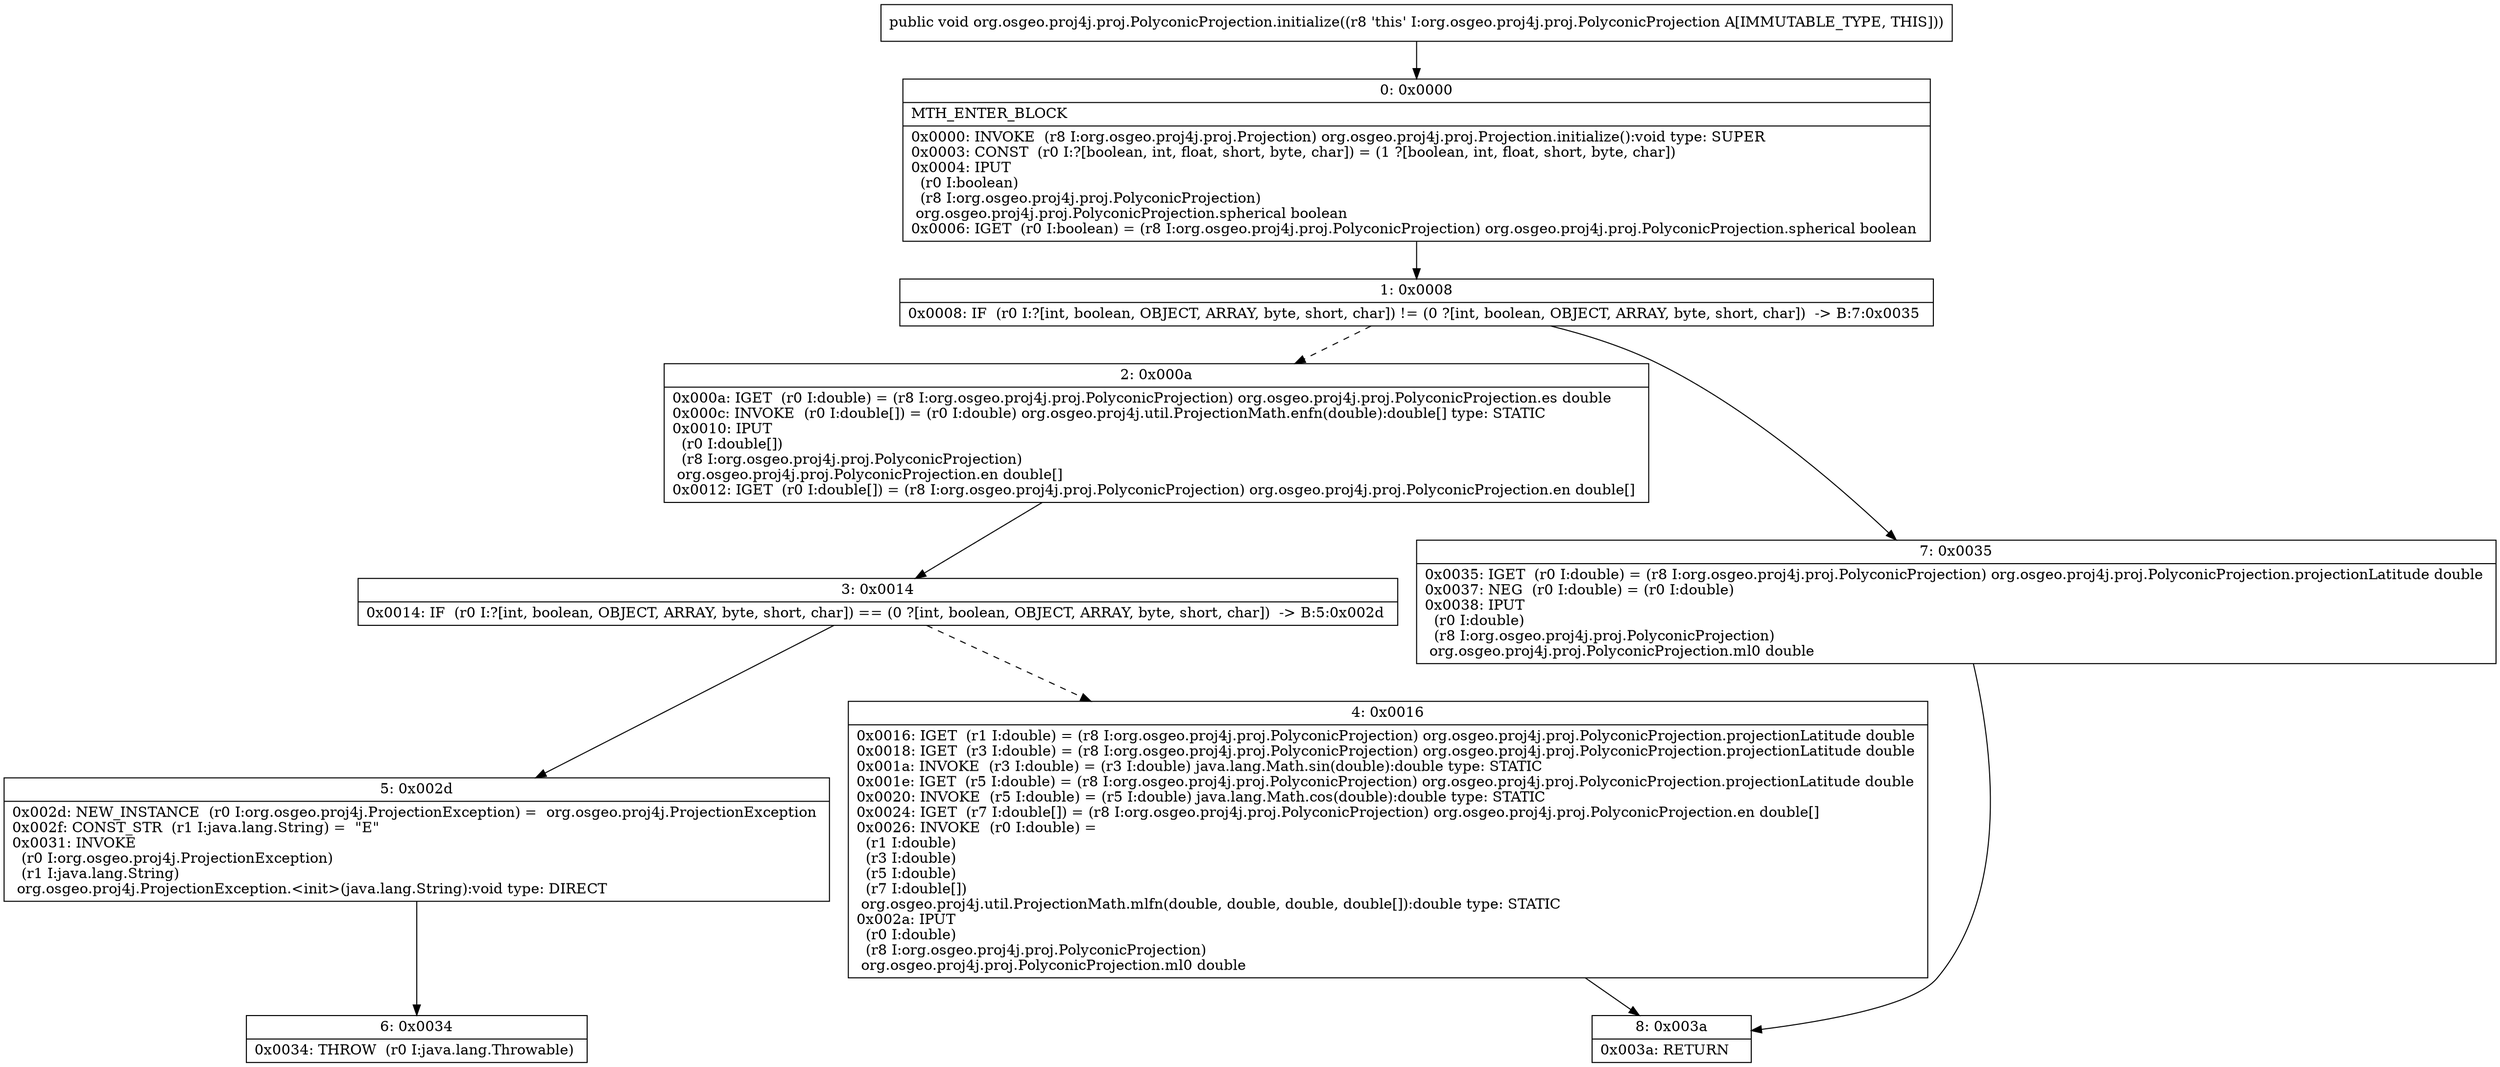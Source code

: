 digraph "CFG fororg.osgeo.proj4j.proj.PolyconicProjection.initialize()V" {
Node_0 [shape=record,label="{0\:\ 0x0000|MTH_ENTER_BLOCK\l|0x0000: INVOKE  (r8 I:org.osgeo.proj4j.proj.Projection) org.osgeo.proj4j.proj.Projection.initialize():void type: SUPER \l0x0003: CONST  (r0 I:?[boolean, int, float, short, byte, char]) = (1 ?[boolean, int, float, short, byte, char]) \l0x0004: IPUT  \l  (r0 I:boolean)\l  (r8 I:org.osgeo.proj4j.proj.PolyconicProjection)\l org.osgeo.proj4j.proj.PolyconicProjection.spherical boolean \l0x0006: IGET  (r0 I:boolean) = (r8 I:org.osgeo.proj4j.proj.PolyconicProjection) org.osgeo.proj4j.proj.PolyconicProjection.spherical boolean \l}"];
Node_1 [shape=record,label="{1\:\ 0x0008|0x0008: IF  (r0 I:?[int, boolean, OBJECT, ARRAY, byte, short, char]) != (0 ?[int, boolean, OBJECT, ARRAY, byte, short, char])  \-\> B:7:0x0035 \l}"];
Node_2 [shape=record,label="{2\:\ 0x000a|0x000a: IGET  (r0 I:double) = (r8 I:org.osgeo.proj4j.proj.PolyconicProjection) org.osgeo.proj4j.proj.PolyconicProjection.es double \l0x000c: INVOKE  (r0 I:double[]) = (r0 I:double) org.osgeo.proj4j.util.ProjectionMath.enfn(double):double[] type: STATIC \l0x0010: IPUT  \l  (r0 I:double[])\l  (r8 I:org.osgeo.proj4j.proj.PolyconicProjection)\l org.osgeo.proj4j.proj.PolyconicProjection.en double[] \l0x0012: IGET  (r0 I:double[]) = (r8 I:org.osgeo.proj4j.proj.PolyconicProjection) org.osgeo.proj4j.proj.PolyconicProjection.en double[] \l}"];
Node_3 [shape=record,label="{3\:\ 0x0014|0x0014: IF  (r0 I:?[int, boolean, OBJECT, ARRAY, byte, short, char]) == (0 ?[int, boolean, OBJECT, ARRAY, byte, short, char])  \-\> B:5:0x002d \l}"];
Node_4 [shape=record,label="{4\:\ 0x0016|0x0016: IGET  (r1 I:double) = (r8 I:org.osgeo.proj4j.proj.PolyconicProjection) org.osgeo.proj4j.proj.PolyconicProjection.projectionLatitude double \l0x0018: IGET  (r3 I:double) = (r8 I:org.osgeo.proj4j.proj.PolyconicProjection) org.osgeo.proj4j.proj.PolyconicProjection.projectionLatitude double \l0x001a: INVOKE  (r3 I:double) = (r3 I:double) java.lang.Math.sin(double):double type: STATIC \l0x001e: IGET  (r5 I:double) = (r8 I:org.osgeo.proj4j.proj.PolyconicProjection) org.osgeo.proj4j.proj.PolyconicProjection.projectionLatitude double \l0x0020: INVOKE  (r5 I:double) = (r5 I:double) java.lang.Math.cos(double):double type: STATIC \l0x0024: IGET  (r7 I:double[]) = (r8 I:org.osgeo.proj4j.proj.PolyconicProjection) org.osgeo.proj4j.proj.PolyconicProjection.en double[] \l0x0026: INVOKE  (r0 I:double) = \l  (r1 I:double)\l  (r3 I:double)\l  (r5 I:double)\l  (r7 I:double[])\l org.osgeo.proj4j.util.ProjectionMath.mlfn(double, double, double, double[]):double type: STATIC \l0x002a: IPUT  \l  (r0 I:double)\l  (r8 I:org.osgeo.proj4j.proj.PolyconicProjection)\l org.osgeo.proj4j.proj.PolyconicProjection.ml0 double \l}"];
Node_5 [shape=record,label="{5\:\ 0x002d|0x002d: NEW_INSTANCE  (r0 I:org.osgeo.proj4j.ProjectionException) =  org.osgeo.proj4j.ProjectionException \l0x002f: CONST_STR  (r1 I:java.lang.String) =  \"E\" \l0x0031: INVOKE  \l  (r0 I:org.osgeo.proj4j.ProjectionException)\l  (r1 I:java.lang.String)\l org.osgeo.proj4j.ProjectionException.\<init\>(java.lang.String):void type: DIRECT \l}"];
Node_6 [shape=record,label="{6\:\ 0x0034|0x0034: THROW  (r0 I:java.lang.Throwable) \l}"];
Node_7 [shape=record,label="{7\:\ 0x0035|0x0035: IGET  (r0 I:double) = (r8 I:org.osgeo.proj4j.proj.PolyconicProjection) org.osgeo.proj4j.proj.PolyconicProjection.projectionLatitude double \l0x0037: NEG  (r0 I:double) = (r0 I:double) \l0x0038: IPUT  \l  (r0 I:double)\l  (r8 I:org.osgeo.proj4j.proj.PolyconicProjection)\l org.osgeo.proj4j.proj.PolyconicProjection.ml0 double \l}"];
Node_8 [shape=record,label="{8\:\ 0x003a|0x003a: RETURN   \l}"];
MethodNode[shape=record,label="{public void org.osgeo.proj4j.proj.PolyconicProjection.initialize((r8 'this' I:org.osgeo.proj4j.proj.PolyconicProjection A[IMMUTABLE_TYPE, THIS])) }"];
MethodNode -> Node_0;
Node_0 -> Node_1;
Node_1 -> Node_2[style=dashed];
Node_1 -> Node_7;
Node_2 -> Node_3;
Node_3 -> Node_4[style=dashed];
Node_3 -> Node_5;
Node_4 -> Node_8;
Node_5 -> Node_6;
Node_7 -> Node_8;
}

